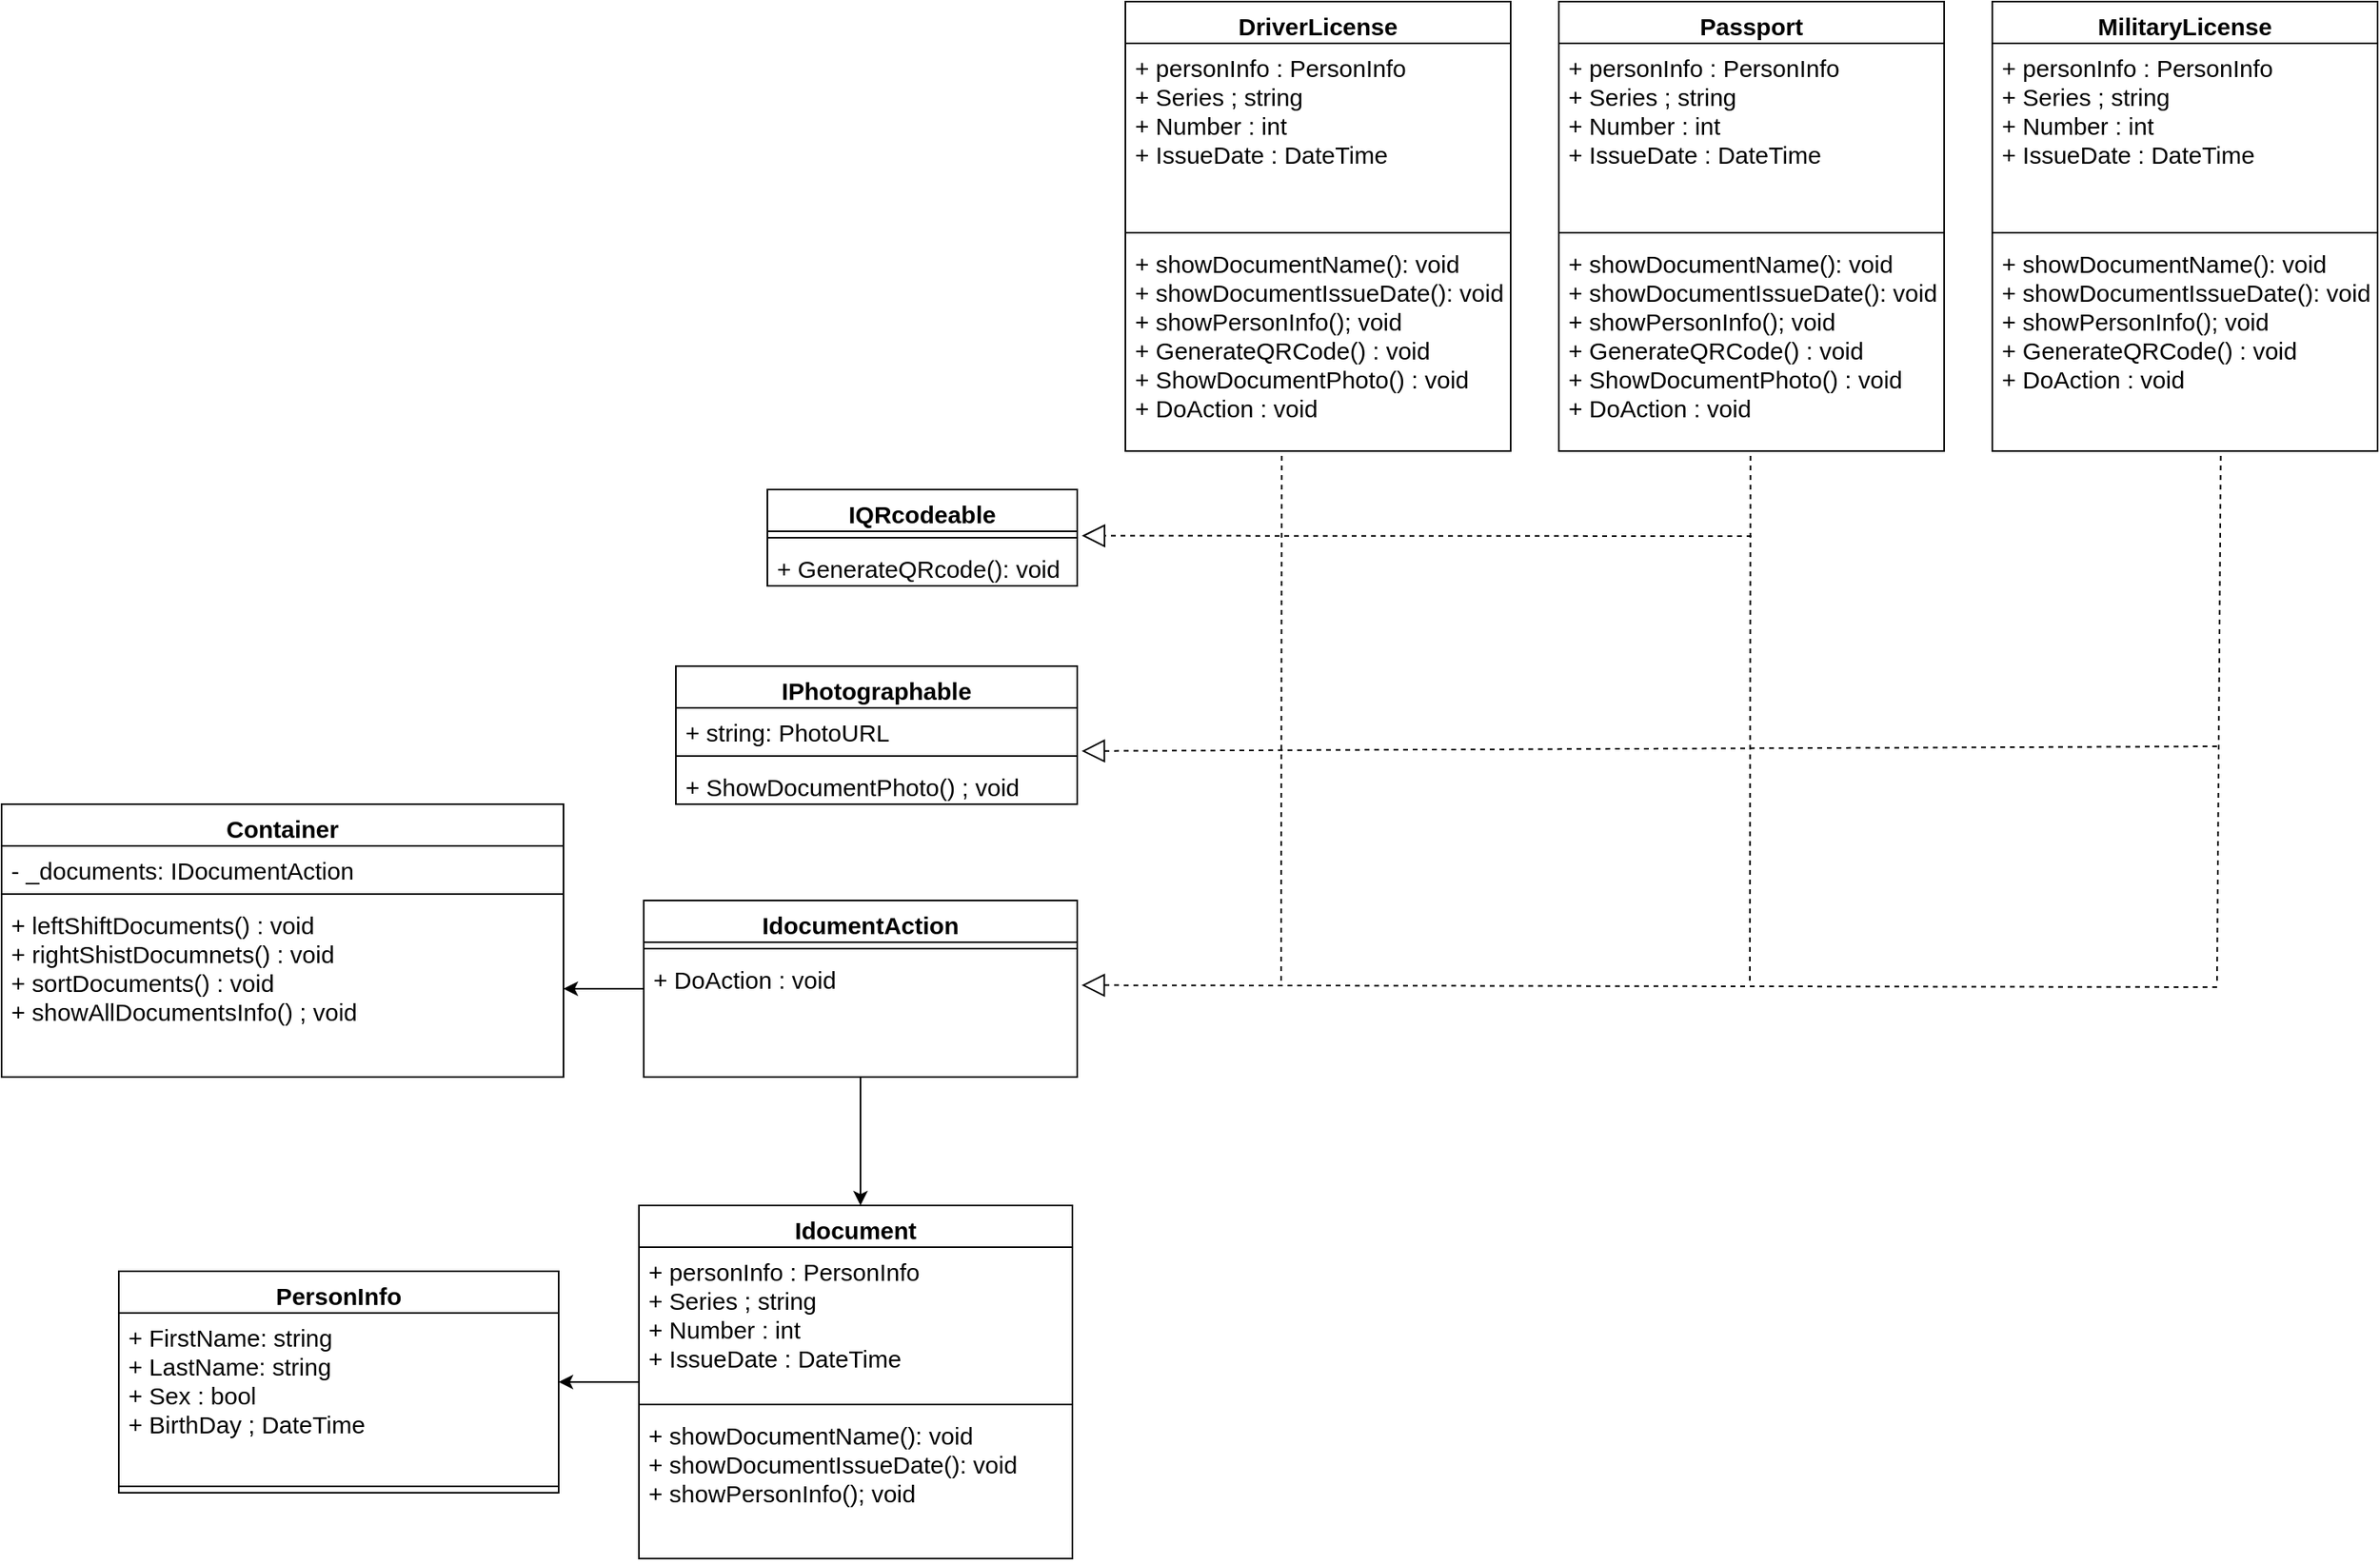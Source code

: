 <mxfile version="24.0.7" type="device">
  <diagram name="Сторінка-1" id="dbkqBONt3MU2AwCkQiVE">
    <mxGraphModel dx="1686" dy="2163" grid="1" gridSize="10" guides="1" tooltips="1" connect="1" arrows="1" fold="1" page="1" pageScale="1" pageWidth="827" pageHeight="1169" math="0" shadow="0">
      <root>
        <mxCell id="0" />
        <mxCell id="1" parent="0" />
        <mxCell id="mpu4qJ9H1tzs-08iEJ1Q-2" value="Container" style="swimlane;fontStyle=1;align=center;verticalAlign=top;childLayout=stackLayout;horizontal=1;startSize=26;horizontalStack=0;resizeParent=1;resizeParentMax=0;resizeLast=0;collapsible=1;marginBottom=0;whiteSpace=wrap;html=1;fontSize=15;" vertex="1" parent="1">
          <mxGeometry x="30" y="680" width="350" height="170" as="geometry" />
        </mxCell>
        <mxCell id="mpu4qJ9H1tzs-08iEJ1Q-3" value="- _documents: IDocumentAction" style="text;strokeColor=none;fillColor=none;align=left;verticalAlign=top;spacingLeft=4;spacingRight=4;overflow=hidden;rotatable=0;points=[[0,0.5],[1,0.5]];portConstraint=eastwest;whiteSpace=wrap;html=1;fontSize=15;" vertex="1" parent="mpu4qJ9H1tzs-08iEJ1Q-2">
          <mxGeometry y="26" width="350" height="26" as="geometry" />
        </mxCell>
        <mxCell id="mpu4qJ9H1tzs-08iEJ1Q-4" value="" style="line;strokeWidth=1;fillColor=none;align=left;verticalAlign=middle;spacingTop=-1;spacingLeft=3;spacingRight=3;rotatable=0;labelPosition=right;points=[];portConstraint=eastwest;strokeColor=inherit;fontSize=15;" vertex="1" parent="mpu4qJ9H1tzs-08iEJ1Q-2">
          <mxGeometry y="52" width="350" height="8" as="geometry" />
        </mxCell>
        <mxCell id="mpu4qJ9H1tzs-08iEJ1Q-5" value="+ leftShiftDocuments() : void&lt;div style=&quot;font-size: 15px;&quot;&gt;+ rightShistDocumnets() : void&lt;/div&gt;&lt;div style=&quot;font-size: 15px;&quot;&gt;+ sortDocuments() : void&lt;/div&gt;&lt;div style=&quot;font-size: 15px;&quot;&gt;+ showAllDocumentsInfo() ; void&lt;br style=&quot;font-size: 15px;&quot;&gt;&lt;div style=&quot;font-size: 15px;&quot;&gt;&lt;br style=&quot;font-size: 15px;&quot;&gt;&lt;/div&gt;&lt;/div&gt;" style="text;strokeColor=none;fillColor=none;align=left;verticalAlign=top;spacingLeft=4;spacingRight=4;overflow=hidden;rotatable=0;points=[[0,0.5],[1,0.5]];portConstraint=eastwest;whiteSpace=wrap;html=1;fontSize=15;" vertex="1" parent="mpu4qJ9H1tzs-08iEJ1Q-2">
          <mxGeometry y="60" width="350" height="110" as="geometry" />
        </mxCell>
        <mxCell id="mpu4qJ9H1tzs-08iEJ1Q-25" style="edgeStyle=orthogonalEdgeStyle;rounded=0;orthogonalLoop=1;jettySize=auto;html=1;entryX=1;entryY=0.5;entryDx=0;entryDy=0;fontSize=15;" edge="1" parent="1" source="mpu4qJ9H1tzs-08iEJ1Q-11" target="mpu4qJ9H1tzs-08iEJ1Q-5">
          <mxGeometry relative="1" as="geometry" />
        </mxCell>
        <mxCell id="mpu4qJ9H1tzs-08iEJ1Q-62" style="edgeStyle=orthogonalEdgeStyle;rounded=0;orthogonalLoop=1;jettySize=auto;html=1;fontSize=15;" edge="1" parent="1" source="mpu4qJ9H1tzs-08iEJ1Q-11">
          <mxGeometry relative="1" as="geometry">
            <mxPoint x="565" y="930" as="targetPoint" />
          </mxGeometry>
        </mxCell>
        <mxCell id="mpu4qJ9H1tzs-08iEJ1Q-11" value="IdocumentAction" style="swimlane;fontStyle=1;align=center;verticalAlign=top;childLayout=stackLayout;horizontal=1;startSize=26;horizontalStack=0;resizeParent=1;resizeParentMax=0;resizeLast=0;collapsible=1;marginBottom=0;whiteSpace=wrap;html=1;fontSize=15;" vertex="1" parent="1">
          <mxGeometry x="430" y="740" width="270" height="110" as="geometry" />
        </mxCell>
        <mxCell id="mpu4qJ9H1tzs-08iEJ1Q-13" value="" style="line;strokeWidth=1;fillColor=none;align=left;verticalAlign=middle;spacingTop=-1;spacingLeft=3;spacingRight=3;rotatable=0;labelPosition=right;points=[];portConstraint=eastwest;strokeColor=inherit;fontSize=15;" vertex="1" parent="mpu4qJ9H1tzs-08iEJ1Q-11">
          <mxGeometry y="26" width="270" height="8" as="geometry" />
        </mxCell>
        <mxCell id="mpu4qJ9H1tzs-08iEJ1Q-14" value="+ DoAction : void" style="text;strokeColor=none;fillColor=none;align=left;verticalAlign=top;spacingLeft=4;spacingRight=4;overflow=hidden;rotatable=0;points=[[0,0.5],[1,0.5]];portConstraint=eastwest;whiteSpace=wrap;html=1;fontSize=15;" vertex="1" parent="mpu4qJ9H1tzs-08iEJ1Q-11">
          <mxGeometry y="34" width="270" height="76" as="geometry" />
        </mxCell>
        <mxCell id="mpu4qJ9H1tzs-08iEJ1Q-37" style="edgeStyle=orthogonalEdgeStyle;rounded=0;orthogonalLoop=1;jettySize=auto;html=1;fontSize=15;" edge="1" parent="1" source="mpu4qJ9H1tzs-08iEJ1Q-27" target="mpu4qJ9H1tzs-08iEJ1Q-38">
          <mxGeometry relative="1" as="geometry">
            <mxPoint x="788" y="1050" as="targetPoint" />
          </mxGeometry>
        </mxCell>
        <mxCell id="mpu4qJ9H1tzs-08iEJ1Q-27" value="Idocument" style="swimlane;fontStyle=1;align=center;verticalAlign=top;childLayout=stackLayout;horizontal=1;startSize=26;horizontalStack=0;resizeParent=1;resizeParentMax=0;resizeLast=0;collapsible=1;marginBottom=0;whiteSpace=wrap;html=1;fontSize=15;" vertex="1" parent="1">
          <mxGeometry x="427" y="930" width="270" height="220" as="geometry" />
        </mxCell>
        <mxCell id="mpu4qJ9H1tzs-08iEJ1Q-28" value="+ personInfo : PersonInfo&lt;div style=&quot;font-size: 15px;&quot;&gt;+ Series ; string&lt;/div&gt;&lt;div style=&quot;font-size: 15px;&quot;&gt;+ Number : int&lt;/div&gt;&lt;div style=&quot;font-size: 15px;&quot;&gt;+ IssueDate : DateTime&lt;br style=&quot;font-size: 15px;&quot;&gt;&lt;div style=&quot;font-size: 15px;&quot;&gt;&lt;br style=&quot;font-size: 15px;&quot;&gt;&lt;/div&gt;&lt;/div&gt;" style="text;strokeColor=none;fillColor=none;align=left;verticalAlign=top;spacingLeft=4;spacingRight=4;overflow=hidden;rotatable=0;points=[[0,0.5],[1,0.5]];portConstraint=eastwest;whiteSpace=wrap;html=1;fontSize=15;" vertex="1" parent="mpu4qJ9H1tzs-08iEJ1Q-27">
          <mxGeometry y="26" width="270" height="94" as="geometry" />
        </mxCell>
        <mxCell id="mpu4qJ9H1tzs-08iEJ1Q-29" value="" style="line;strokeWidth=1;fillColor=none;align=left;verticalAlign=middle;spacingTop=-1;spacingLeft=3;spacingRight=3;rotatable=0;labelPosition=right;points=[];portConstraint=eastwest;strokeColor=inherit;fontSize=15;" vertex="1" parent="mpu4qJ9H1tzs-08iEJ1Q-27">
          <mxGeometry y="120" width="270" height="8" as="geometry" />
        </mxCell>
        <mxCell id="mpu4qJ9H1tzs-08iEJ1Q-30" value="+ showDocumentName(): void&lt;div style=&quot;font-size: 15px;&quot;&gt;+ showDocumentIssueDate(): void&lt;/div&gt;&lt;div style=&quot;font-size: 15px;&quot;&gt;+ showPersonInfo(); void&lt;/div&gt;" style="text;strokeColor=none;fillColor=none;align=left;verticalAlign=top;spacingLeft=4;spacingRight=4;overflow=hidden;rotatable=0;points=[[0,0.5],[1,0.5]];portConstraint=eastwest;whiteSpace=wrap;html=1;fontSize=15;" vertex="1" parent="mpu4qJ9H1tzs-08iEJ1Q-27">
          <mxGeometry y="128" width="270" height="92" as="geometry" />
        </mxCell>
        <mxCell id="mpu4qJ9H1tzs-08iEJ1Q-38" value="PersonInfo" style="swimlane;fontStyle=1;align=center;verticalAlign=top;childLayout=stackLayout;horizontal=1;startSize=26;horizontalStack=0;resizeParent=1;resizeParentMax=0;resizeLast=0;collapsible=1;marginBottom=0;whiteSpace=wrap;html=1;fontSize=15;" vertex="1" parent="1">
          <mxGeometry x="103" y="971" width="274" height="138" as="geometry" />
        </mxCell>
        <mxCell id="mpu4qJ9H1tzs-08iEJ1Q-39" value="+ FirstName: string&lt;div style=&quot;font-size: 15px;&quot;&gt;+ LastName: string&lt;/div&gt;&lt;div style=&quot;font-size: 15px;&quot;&gt;+ Sex : bool&lt;/div&gt;&lt;div style=&quot;font-size: 15px;&quot;&gt;+ BirthDay ; DateTime&lt;/div&gt;" style="text;strokeColor=none;fillColor=none;align=left;verticalAlign=top;spacingLeft=4;spacingRight=4;overflow=hidden;rotatable=0;points=[[0,0.5],[1,0.5]];portConstraint=eastwest;whiteSpace=wrap;html=1;fontSize=15;" vertex="1" parent="mpu4qJ9H1tzs-08iEJ1Q-38">
          <mxGeometry y="26" width="274" height="104" as="geometry" />
        </mxCell>
        <mxCell id="mpu4qJ9H1tzs-08iEJ1Q-40" value="" style="line;strokeWidth=1;fillColor=none;align=left;verticalAlign=middle;spacingTop=-1;spacingLeft=3;spacingRight=3;rotatable=0;labelPosition=right;points=[];portConstraint=eastwest;strokeColor=inherit;fontSize=15;" vertex="1" parent="mpu4qJ9H1tzs-08iEJ1Q-38">
          <mxGeometry y="130" width="274" height="8" as="geometry" />
        </mxCell>
        <mxCell id="mpu4qJ9H1tzs-08iEJ1Q-42" value="" style="endArrow=block;dashed=1;endFill=0;endSize=12;html=1;rounded=0;fontSize=15;entryX=1.01;entryY=0.247;entryDx=0;entryDy=0;entryPerimeter=0;" edge="1" parent="1" target="mpu4qJ9H1tzs-08iEJ1Q-14">
          <mxGeometry width="160" relative="1" as="geometry">
            <mxPoint x="1410" y="794" as="sourcePoint" />
            <mxPoint x="780" y="794.17" as="targetPoint" />
          </mxGeometry>
        </mxCell>
        <mxCell id="mpu4qJ9H1tzs-08iEJ1Q-43" value="IQRcodeable" style="swimlane;fontStyle=1;align=center;verticalAlign=top;childLayout=stackLayout;horizontal=1;startSize=26;horizontalStack=0;resizeParent=1;resizeParentMax=0;resizeLast=0;collapsible=1;marginBottom=0;whiteSpace=wrap;html=1;fontSize=15;" vertex="1" parent="1">
          <mxGeometry x="507" y="484" width="193" height="60" as="geometry" />
        </mxCell>
        <mxCell id="mpu4qJ9H1tzs-08iEJ1Q-45" value="" style="line;strokeWidth=1;fillColor=none;align=left;verticalAlign=middle;spacingTop=-1;spacingLeft=3;spacingRight=3;rotatable=0;labelPosition=right;points=[];portConstraint=eastwest;strokeColor=inherit;fontSize=15;" vertex="1" parent="mpu4qJ9H1tzs-08iEJ1Q-43">
          <mxGeometry y="26" width="193" height="8" as="geometry" />
        </mxCell>
        <mxCell id="mpu4qJ9H1tzs-08iEJ1Q-46" value="+ GenerateQRcode(): void" style="text;strokeColor=none;fillColor=none;align=left;verticalAlign=top;spacingLeft=4;spacingRight=4;overflow=hidden;rotatable=0;points=[[0,0.5],[1,0.5]];portConstraint=eastwest;whiteSpace=wrap;html=1;fontSize=15;" vertex="1" parent="mpu4qJ9H1tzs-08iEJ1Q-43">
          <mxGeometry y="34" width="193" height="26" as="geometry" />
        </mxCell>
        <mxCell id="mpu4qJ9H1tzs-08iEJ1Q-47" value="IPhotographable" style="swimlane;fontStyle=1;align=center;verticalAlign=top;childLayout=stackLayout;horizontal=1;startSize=26;horizontalStack=0;resizeParent=1;resizeParentMax=0;resizeLast=0;collapsible=1;marginBottom=0;whiteSpace=wrap;html=1;fontSize=15;" vertex="1" parent="1">
          <mxGeometry x="450" y="594" width="250" height="86" as="geometry" />
        </mxCell>
        <mxCell id="mpu4qJ9H1tzs-08iEJ1Q-48" value="+ string: PhotoURL" style="text;strokeColor=none;fillColor=none;align=left;verticalAlign=top;spacingLeft=4;spacingRight=4;overflow=hidden;rotatable=0;points=[[0,0.5],[1,0.5]];portConstraint=eastwest;whiteSpace=wrap;html=1;fontSize=15;" vertex="1" parent="mpu4qJ9H1tzs-08iEJ1Q-47">
          <mxGeometry y="26" width="250" height="26" as="geometry" />
        </mxCell>
        <mxCell id="mpu4qJ9H1tzs-08iEJ1Q-49" value="" style="line;strokeWidth=1;fillColor=none;align=left;verticalAlign=middle;spacingTop=-1;spacingLeft=3;spacingRight=3;rotatable=0;labelPosition=right;points=[];portConstraint=eastwest;strokeColor=inherit;fontSize=15;" vertex="1" parent="mpu4qJ9H1tzs-08iEJ1Q-47">
          <mxGeometry y="52" width="250" height="8" as="geometry" />
        </mxCell>
        <mxCell id="mpu4qJ9H1tzs-08iEJ1Q-50" value="+ ShowDocumentPhoto() ; void" style="text;strokeColor=none;fillColor=none;align=left;verticalAlign=top;spacingLeft=4;spacingRight=4;overflow=hidden;rotatable=0;points=[[0,0.5],[1,0.5]];portConstraint=eastwest;whiteSpace=wrap;html=1;fontSize=15;" vertex="1" parent="mpu4qJ9H1tzs-08iEJ1Q-47">
          <mxGeometry y="60" width="250" height="26" as="geometry" />
        </mxCell>
        <mxCell id="mpu4qJ9H1tzs-08iEJ1Q-51" value="" style="endArrow=block;dashed=1;endFill=0;endSize=12;html=1;rounded=0;fontSize=15;entryX=1.011;entryY=1.035;entryDx=0;entryDy=0;entryPerimeter=0;" edge="1" parent="1" target="mpu4qJ9H1tzs-08iEJ1Q-48">
          <mxGeometry width="160" relative="1" as="geometry">
            <mxPoint x="1410" y="644" as="sourcePoint" />
            <mxPoint x="780" y="646.47" as="targetPoint" />
          </mxGeometry>
        </mxCell>
        <mxCell id="mpu4qJ9H1tzs-08iEJ1Q-52" value="" style="endArrow=block;dashed=1;endFill=0;endSize=12;html=1;rounded=0;fontSize=15;entryX=1.015;entryY=0.344;entryDx=0;entryDy=0;entryPerimeter=0;" edge="1" parent="1" target="mpu4qJ9H1tzs-08iEJ1Q-45">
          <mxGeometry width="160" relative="1" as="geometry">
            <mxPoint x="1120" y="513" as="sourcePoint" />
            <mxPoint x="780" y="513.64" as="targetPoint" />
          </mxGeometry>
        </mxCell>
        <mxCell id="mpu4qJ9H1tzs-08iEJ1Q-53" value="MilitaryLicense" style="swimlane;fontStyle=1;align=center;verticalAlign=top;childLayout=stackLayout;horizontal=1;startSize=26;horizontalStack=0;resizeParent=1;resizeParentMax=0;resizeLast=0;collapsible=1;marginBottom=0;whiteSpace=wrap;html=1;fontSize=15;" vertex="1" parent="1">
          <mxGeometry x="1270" y="180" width="240" height="280" as="geometry" />
        </mxCell>
        <mxCell id="mpu4qJ9H1tzs-08iEJ1Q-54" value="+ personInfo : PersonInfo&lt;div style=&quot;font-size: 15px;&quot;&gt;+ Series ; string&lt;/div&gt;&lt;div style=&quot;font-size: 15px;&quot;&gt;+ Number : int&lt;/div&gt;&lt;div style=&quot;font-size: 15px;&quot;&gt;+ IssueDate : DateTime&lt;br style=&quot;font-size: 15px;&quot;&gt;&lt;div style=&quot;font-size: 15px;&quot;&gt;&lt;br style=&quot;font-size: 15px;&quot;&gt;&lt;/div&gt;&lt;/div&gt;" style="text;strokeColor=none;fillColor=none;align=left;verticalAlign=top;spacingLeft=4;spacingRight=4;overflow=hidden;rotatable=0;points=[[0,0.5],[1,0.5]];portConstraint=eastwest;whiteSpace=wrap;html=1;fontSize=15;" vertex="1" parent="mpu4qJ9H1tzs-08iEJ1Q-53">
          <mxGeometry y="26" width="240" height="114" as="geometry" />
        </mxCell>
        <mxCell id="mpu4qJ9H1tzs-08iEJ1Q-55" value="" style="line;strokeWidth=1;fillColor=none;align=left;verticalAlign=middle;spacingTop=-1;spacingLeft=3;spacingRight=3;rotatable=0;labelPosition=right;points=[];portConstraint=eastwest;strokeColor=inherit;fontSize=15;" vertex="1" parent="mpu4qJ9H1tzs-08iEJ1Q-53">
          <mxGeometry y="140" width="240" height="8" as="geometry" />
        </mxCell>
        <mxCell id="mpu4qJ9H1tzs-08iEJ1Q-56" value="&lt;span style=&quot;font-size: 15px;&quot;&gt;+ showDocumentName(): void&lt;/span&gt;&lt;div style=&quot;font-size: 15px;&quot;&gt;+ showDocumentIssueDate(): void&lt;/div&gt;&lt;div style=&quot;font-size: 15px;&quot;&gt;+ showPersonInfo(); void&lt;/div&gt;&lt;div style=&quot;font-size: 15px;&quot;&gt;+ GenerateQRCode() : void&lt;/div&gt;&lt;div style=&quot;font-size: 15px;&quot;&gt;+ DoAction : void&lt;br style=&quot;font-size: 15px;&quot;&gt;&lt;/div&gt;" style="text;strokeColor=none;fillColor=none;align=left;verticalAlign=top;spacingLeft=4;spacingRight=4;overflow=hidden;rotatable=0;points=[[0,0.5],[1,0.5]];portConstraint=eastwest;whiteSpace=wrap;html=1;fontSize=15;" vertex="1" parent="mpu4qJ9H1tzs-08iEJ1Q-53">
          <mxGeometry y="148" width="240" height="132" as="geometry" />
        </mxCell>
        <mxCell id="mpu4qJ9H1tzs-08iEJ1Q-68" value="" style="endArrow=none;dashed=1;html=1;rounded=0;entryX=0.593;entryY=1.009;entryDx=0;entryDy=0;entryPerimeter=0;" edge="1" parent="1" target="mpu4qJ9H1tzs-08iEJ1Q-56">
          <mxGeometry width="50" height="50" relative="1" as="geometry">
            <mxPoint x="1410" y="790" as="sourcePoint" />
            <mxPoint x="1290" y="670" as="targetPoint" />
          </mxGeometry>
        </mxCell>
        <mxCell id="mpu4qJ9H1tzs-08iEJ1Q-69" value="Passport" style="swimlane;fontStyle=1;align=center;verticalAlign=top;childLayout=stackLayout;horizontal=1;startSize=26;horizontalStack=0;resizeParent=1;resizeParentMax=0;resizeLast=0;collapsible=1;marginBottom=0;whiteSpace=wrap;html=1;fontSize=15;" vertex="1" parent="1">
          <mxGeometry x="1000" y="180" width="240" height="280" as="geometry" />
        </mxCell>
        <mxCell id="mpu4qJ9H1tzs-08iEJ1Q-70" value="+ personInfo : PersonInfo&lt;div style=&quot;font-size: 15px;&quot;&gt;+ Series ; string&lt;/div&gt;&lt;div style=&quot;font-size: 15px;&quot;&gt;+ Number : int&lt;/div&gt;&lt;div style=&quot;font-size: 15px;&quot;&gt;+ IssueDate : DateTime&lt;br style=&quot;font-size: 15px;&quot;&gt;&lt;div style=&quot;font-size: 15px;&quot;&gt;&lt;br style=&quot;font-size: 15px;&quot;&gt;&lt;/div&gt;&lt;/div&gt;" style="text;strokeColor=none;fillColor=none;align=left;verticalAlign=top;spacingLeft=4;spacingRight=4;overflow=hidden;rotatable=0;points=[[0,0.5],[1,0.5]];portConstraint=eastwest;whiteSpace=wrap;html=1;fontSize=15;" vertex="1" parent="mpu4qJ9H1tzs-08iEJ1Q-69">
          <mxGeometry y="26" width="240" height="114" as="geometry" />
        </mxCell>
        <mxCell id="mpu4qJ9H1tzs-08iEJ1Q-71" value="" style="line;strokeWidth=1;fillColor=none;align=left;verticalAlign=middle;spacingTop=-1;spacingLeft=3;spacingRight=3;rotatable=0;labelPosition=right;points=[];portConstraint=eastwest;strokeColor=inherit;fontSize=15;" vertex="1" parent="mpu4qJ9H1tzs-08iEJ1Q-69">
          <mxGeometry y="140" width="240" height="8" as="geometry" />
        </mxCell>
        <mxCell id="mpu4qJ9H1tzs-08iEJ1Q-72" value="&lt;span style=&quot;font-size: 15px;&quot;&gt;+ showDocumentName(): void&lt;/span&gt;&lt;div style=&quot;font-size: 15px;&quot;&gt;+ showDocumentIssueDate(): void&lt;/div&gt;&lt;div style=&quot;font-size: 15px;&quot;&gt;+ showPersonInfo(); void&lt;/div&gt;&lt;div style=&quot;font-size: 15px;&quot;&gt;+ GenerateQRCode() : void&lt;br&gt;&lt;/div&gt;&lt;div style=&quot;font-size: 15px;&quot;&gt;+ ShowDocumentPhoto() : void&lt;/div&gt;&lt;div style=&quot;font-size: 15px;&quot;&gt;+ DoAction : void&lt;br style=&quot;font-size: 15px;&quot;&gt;&lt;/div&gt;" style="text;strokeColor=none;fillColor=none;align=left;verticalAlign=top;spacingLeft=4;spacingRight=4;overflow=hidden;rotatable=0;points=[[0,0.5],[1,0.5]];portConstraint=eastwest;whiteSpace=wrap;html=1;fontSize=15;" vertex="1" parent="mpu4qJ9H1tzs-08iEJ1Q-69">
          <mxGeometry y="148" width="240" height="132" as="geometry" />
        </mxCell>
        <mxCell id="mpu4qJ9H1tzs-08iEJ1Q-73" value="DriverLicense" style="swimlane;fontStyle=1;align=center;verticalAlign=top;childLayout=stackLayout;horizontal=1;startSize=26;horizontalStack=0;resizeParent=1;resizeParentMax=0;resizeLast=0;collapsible=1;marginBottom=0;whiteSpace=wrap;html=1;fontSize=15;" vertex="1" parent="1">
          <mxGeometry x="730" y="180" width="240" height="280" as="geometry" />
        </mxCell>
        <mxCell id="mpu4qJ9H1tzs-08iEJ1Q-74" value="+ personInfo : PersonInfo&lt;div style=&quot;font-size: 15px;&quot;&gt;+ Series ; string&lt;/div&gt;&lt;div style=&quot;font-size: 15px;&quot;&gt;+ Number : int&lt;/div&gt;&lt;div style=&quot;font-size: 15px;&quot;&gt;+ IssueDate : DateTime&lt;br style=&quot;font-size: 15px;&quot;&gt;&lt;div style=&quot;font-size: 15px;&quot;&gt;&lt;br style=&quot;font-size: 15px;&quot;&gt;&lt;/div&gt;&lt;/div&gt;" style="text;strokeColor=none;fillColor=none;align=left;verticalAlign=top;spacingLeft=4;spacingRight=4;overflow=hidden;rotatable=0;points=[[0,0.5],[1,0.5]];portConstraint=eastwest;whiteSpace=wrap;html=1;fontSize=15;" vertex="1" parent="mpu4qJ9H1tzs-08iEJ1Q-73">
          <mxGeometry y="26" width="240" height="114" as="geometry" />
        </mxCell>
        <mxCell id="mpu4qJ9H1tzs-08iEJ1Q-75" value="" style="line;strokeWidth=1;fillColor=none;align=left;verticalAlign=middle;spacingTop=-1;spacingLeft=3;spacingRight=3;rotatable=0;labelPosition=right;points=[];portConstraint=eastwest;strokeColor=inherit;fontSize=15;" vertex="1" parent="mpu4qJ9H1tzs-08iEJ1Q-73">
          <mxGeometry y="140" width="240" height="8" as="geometry" />
        </mxCell>
        <mxCell id="mpu4qJ9H1tzs-08iEJ1Q-76" value="&lt;span style=&quot;font-size: 15px;&quot;&gt;+ showDocumentName(): void&lt;/span&gt;&lt;div style=&quot;font-size: 15px;&quot;&gt;+ showDocumentIssueDate(): void&lt;/div&gt;&lt;div style=&quot;font-size: 15px;&quot;&gt;+ showPersonInfo(); void&lt;/div&gt;&lt;div style=&quot;font-size: 15px;&quot;&gt;&lt;div&gt;+ GenerateQRCode() : void&lt;br&gt;&lt;/div&gt;&lt;div&gt;+ ShowDocumentPhoto() : void&lt;/div&gt;&lt;/div&gt;&lt;div style=&quot;font-size: 15px;&quot;&gt;+ DoAction : void&lt;br style=&quot;font-size: 15px;&quot;&gt;&lt;/div&gt;" style="text;strokeColor=none;fillColor=none;align=left;verticalAlign=top;spacingLeft=4;spacingRight=4;overflow=hidden;rotatable=0;points=[[0,0.5],[1,0.5]];portConstraint=eastwest;whiteSpace=wrap;html=1;fontSize=15;" vertex="1" parent="mpu4qJ9H1tzs-08iEJ1Q-73">
          <mxGeometry y="148" width="240" height="132" as="geometry" />
        </mxCell>
        <mxCell id="mpu4qJ9H1tzs-08iEJ1Q-77" value="" style="endArrow=none;dashed=1;html=1;rounded=0;entryX=0.585;entryY=1.052;entryDx=0;entryDy=0;entryPerimeter=0;" edge="1" parent="1">
          <mxGeometry width="50" height="50" relative="1" as="geometry">
            <mxPoint x="1119" y="790" as="sourcePoint" />
            <mxPoint x="1119.38" y="460" as="targetPoint" />
          </mxGeometry>
        </mxCell>
        <mxCell id="mpu4qJ9H1tzs-08iEJ1Q-78" value="" style="endArrow=none;dashed=1;html=1;rounded=0;entryX=0.585;entryY=1.052;entryDx=0;entryDy=0;entryPerimeter=0;" edge="1" parent="1">
          <mxGeometry width="50" height="50" relative="1" as="geometry">
            <mxPoint x="827" y="790" as="sourcePoint" />
            <mxPoint x="827.38" y="460" as="targetPoint" />
          </mxGeometry>
        </mxCell>
      </root>
    </mxGraphModel>
  </diagram>
</mxfile>

